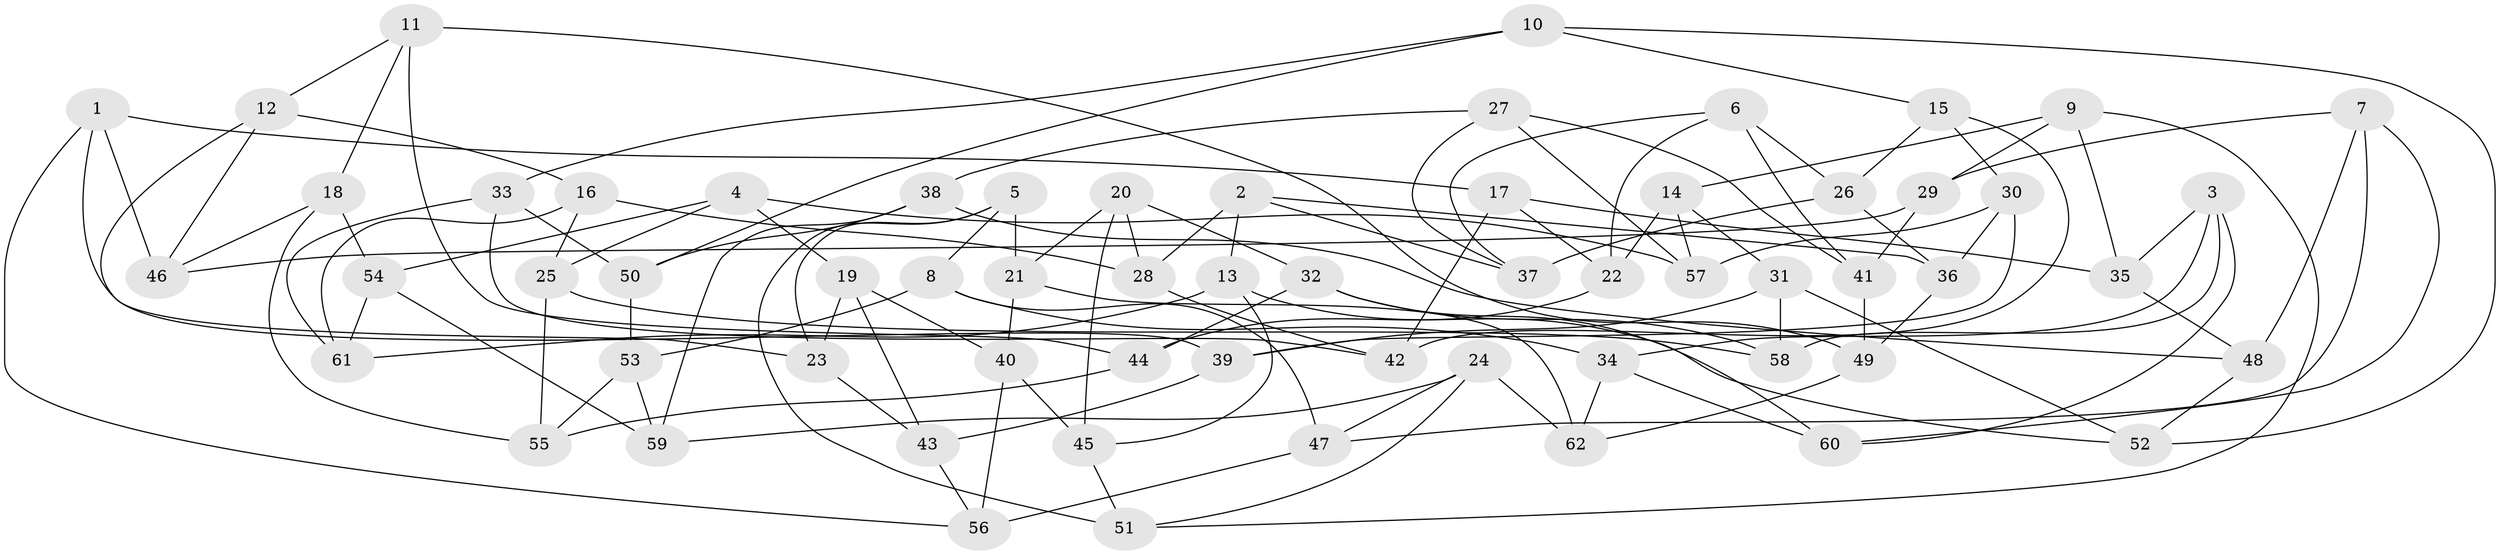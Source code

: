 // Generated by graph-tools (version 1.1) at 2025/26/03/09/25 03:26:54]
// undirected, 62 vertices, 124 edges
graph export_dot {
graph [start="1"]
  node [color=gray90,style=filled];
  1;
  2;
  3;
  4;
  5;
  6;
  7;
  8;
  9;
  10;
  11;
  12;
  13;
  14;
  15;
  16;
  17;
  18;
  19;
  20;
  21;
  22;
  23;
  24;
  25;
  26;
  27;
  28;
  29;
  30;
  31;
  32;
  33;
  34;
  35;
  36;
  37;
  38;
  39;
  40;
  41;
  42;
  43;
  44;
  45;
  46;
  47;
  48;
  49;
  50;
  51;
  52;
  53;
  54;
  55;
  56;
  57;
  58;
  59;
  60;
  61;
  62;
  1 -- 39;
  1 -- 56;
  1 -- 17;
  1 -- 46;
  2 -- 36;
  2 -- 28;
  2 -- 13;
  2 -- 37;
  3 -- 58;
  3 -- 34;
  3 -- 35;
  3 -- 60;
  4 -- 25;
  4 -- 57;
  4 -- 54;
  4 -- 19;
  5 -- 21;
  5 -- 51;
  5 -- 23;
  5 -- 8;
  6 -- 26;
  6 -- 41;
  6 -- 22;
  6 -- 37;
  7 -- 29;
  7 -- 60;
  7 -- 47;
  7 -- 48;
  8 -- 53;
  8 -- 47;
  8 -- 34;
  9 -- 29;
  9 -- 35;
  9 -- 51;
  9 -- 14;
  10 -- 33;
  10 -- 50;
  10 -- 15;
  10 -- 52;
  11 -- 12;
  11 -- 44;
  11 -- 49;
  11 -- 18;
  12 -- 46;
  12 -- 23;
  12 -- 16;
  13 -- 61;
  13 -- 52;
  13 -- 45;
  14 -- 31;
  14 -- 22;
  14 -- 57;
  15 -- 42;
  15 -- 26;
  15 -- 30;
  16 -- 61;
  16 -- 28;
  16 -- 25;
  17 -- 35;
  17 -- 42;
  17 -- 22;
  18 -- 46;
  18 -- 55;
  18 -- 54;
  19 -- 40;
  19 -- 23;
  19 -- 43;
  20 -- 28;
  20 -- 45;
  20 -- 21;
  20 -- 32;
  21 -- 62;
  21 -- 40;
  22 -- 44;
  23 -- 43;
  24 -- 47;
  24 -- 62;
  24 -- 51;
  24 -- 59;
  25 -- 58;
  25 -- 55;
  26 -- 37;
  26 -- 36;
  27 -- 41;
  27 -- 37;
  27 -- 57;
  27 -- 38;
  28 -- 42;
  29 -- 46;
  29 -- 41;
  30 -- 36;
  30 -- 39;
  30 -- 57;
  31 -- 52;
  31 -- 58;
  31 -- 39;
  32 -- 58;
  32 -- 60;
  32 -- 44;
  33 -- 50;
  33 -- 61;
  33 -- 42;
  34 -- 62;
  34 -- 60;
  35 -- 48;
  36 -- 49;
  38 -- 59;
  38 -- 50;
  38 -- 48;
  39 -- 43;
  40 -- 56;
  40 -- 45;
  41 -- 49;
  43 -- 56;
  44 -- 55;
  45 -- 51;
  47 -- 56;
  48 -- 52;
  49 -- 62;
  50 -- 53;
  53 -- 55;
  53 -- 59;
  54 -- 59;
  54 -- 61;
}

